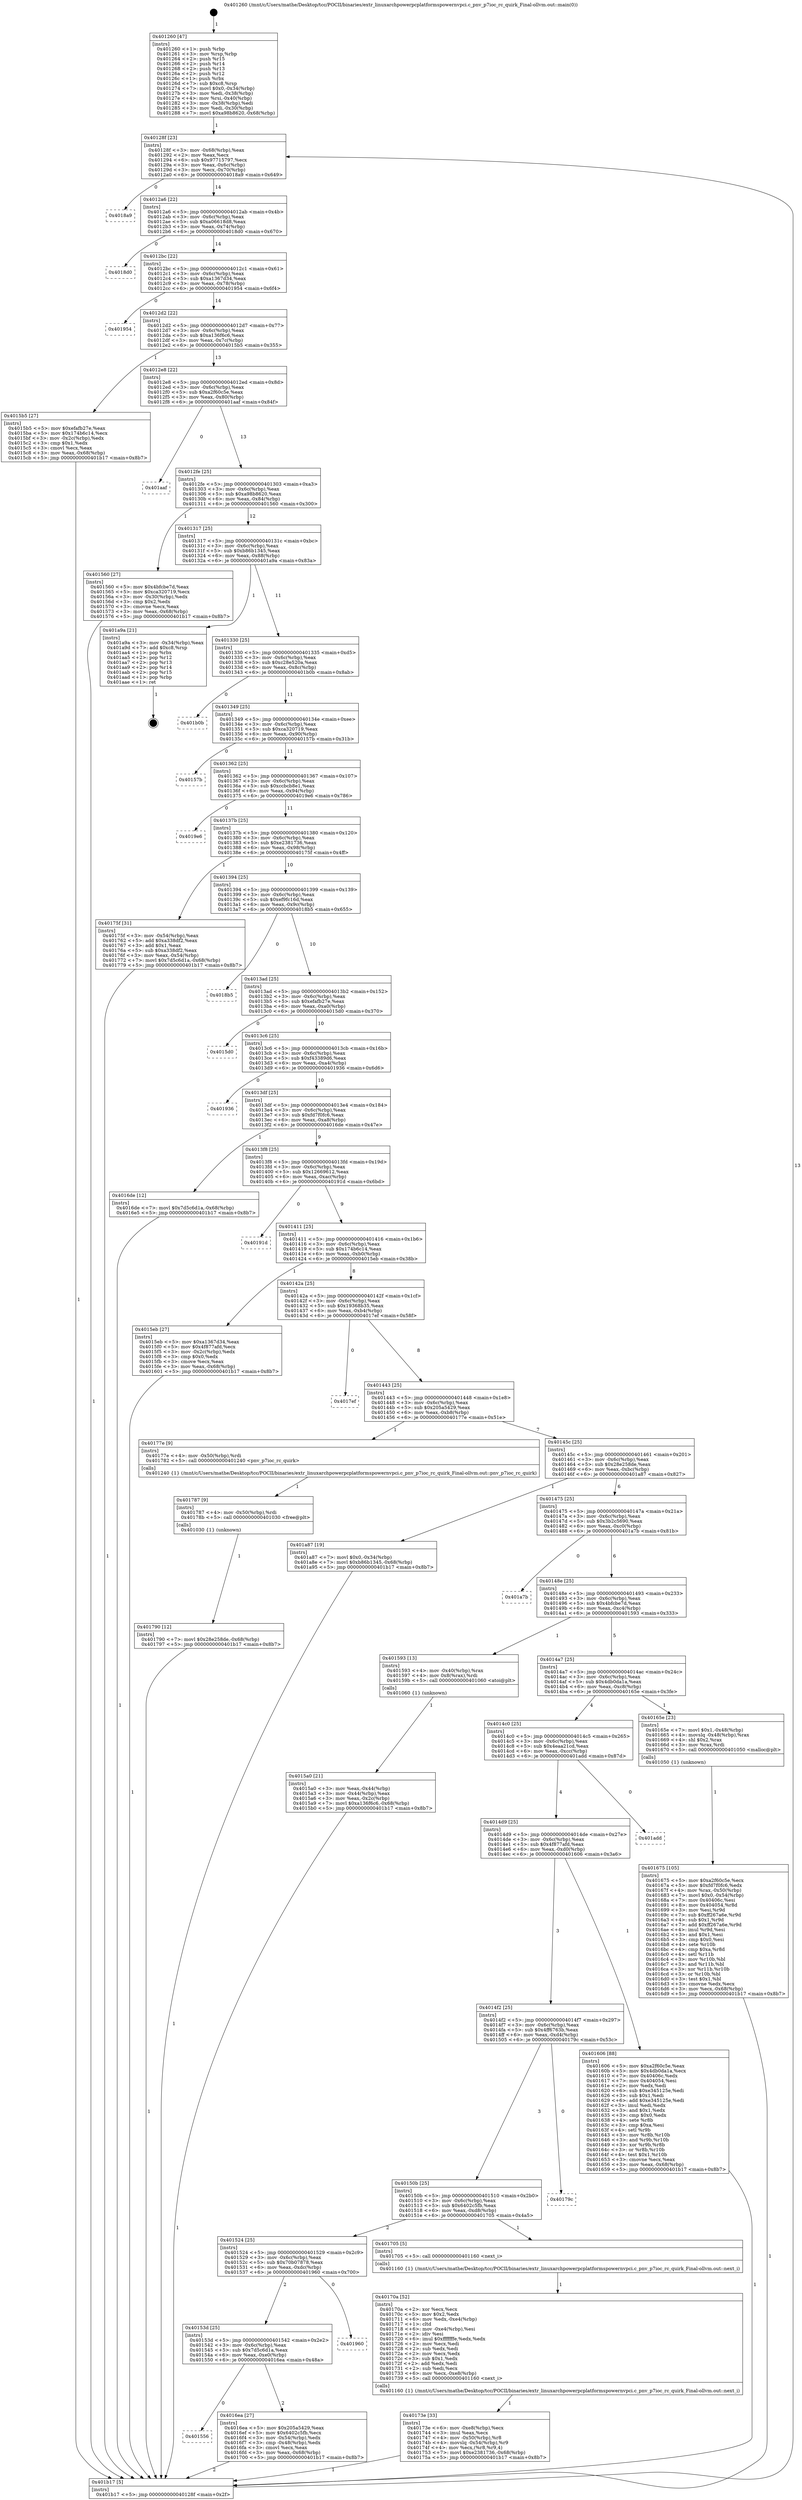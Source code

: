 digraph "0x401260" {
  label = "0x401260 (/mnt/c/Users/mathe/Desktop/tcc/POCII/binaries/extr_linuxarchpowerpcplatformspowernvpci.c_pnv_p7ioc_rc_quirk_Final-ollvm.out::main(0))"
  labelloc = "t"
  node[shape=record]

  Entry [label="",width=0.3,height=0.3,shape=circle,fillcolor=black,style=filled]
  "0x40128f" [label="{
     0x40128f [23]\l
     | [instrs]\l
     &nbsp;&nbsp;0x40128f \<+3\>: mov -0x68(%rbp),%eax\l
     &nbsp;&nbsp;0x401292 \<+2\>: mov %eax,%ecx\l
     &nbsp;&nbsp;0x401294 \<+6\>: sub $0x97715797,%ecx\l
     &nbsp;&nbsp;0x40129a \<+3\>: mov %eax,-0x6c(%rbp)\l
     &nbsp;&nbsp;0x40129d \<+3\>: mov %ecx,-0x70(%rbp)\l
     &nbsp;&nbsp;0x4012a0 \<+6\>: je 00000000004018a9 \<main+0x649\>\l
  }"]
  "0x4018a9" [label="{
     0x4018a9\l
  }", style=dashed]
  "0x4012a6" [label="{
     0x4012a6 [22]\l
     | [instrs]\l
     &nbsp;&nbsp;0x4012a6 \<+5\>: jmp 00000000004012ab \<main+0x4b\>\l
     &nbsp;&nbsp;0x4012ab \<+3\>: mov -0x6c(%rbp),%eax\l
     &nbsp;&nbsp;0x4012ae \<+5\>: sub $0xa06618d8,%eax\l
     &nbsp;&nbsp;0x4012b3 \<+3\>: mov %eax,-0x74(%rbp)\l
     &nbsp;&nbsp;0x4012b6 \<+6\>: je 00000000004018d0 \<main+0x670\>\l
  }"]
  Exit [label="",width=0.3,height=0.3,shape=circle,fillcolor=black,style=filled,peripheries=2]
  "0x4018d0" [label="{
     0x4018d0\l
  }", style=dashed]
  "0x4012bc" [label="{
     0x4012bc [22]\l
     | [instrs]\l
     &nbsp;&nbsp;0x4012bc \<+5\>: jmp 00000000004012c1 \<main+0x61\>\l
     &nbsp;&nbsp;0x4012c1 \<+3\>: mov -0x6c(%rbp),%eax\l
     &nbsp;&nbsp;0x4012c4 \<+5\>: sub $0xa1367d34,%eax\l
     &nbsp;&nbsp;0x4012c9 \<+3\>: mov %eax,-0x78(%rbp)\l
     &nbsp;&nbsp;0x4012cc \<+6\>: je 0000000000401954 \<main+0x6f4\>\l
  }"]
  "0x401790" [label="{
     0x401790 [12]\l
     | [instrs]\l
     &nbsp;&nbsp;0x401790 \<+7\>: movl $0x28e258de,-0x68(%rbp)\l
     &nbsp;&nbsp;0x401797 \<+5\>: jmp 0000000000401b17 \<main+0x8b7\>\l
  }"]
  "0x401954" [label="{
     0x401954\l
  }", style=dashed]
  "0x4012d2" [label="{
     0x4012d2 [22]\l
     | [instrs]\l
     &nbsp;&nbsp;0x4012d2 \<+5\>: jmp 00000000004012d7 \<main+0x77\>\l
     &nbsp;&nbsp;0x4012d7 \<+3\>: mov -0x6c(%rbp),%eax\l
     &nbsp;&nbsp;0x4012da \<+5\>: sub $0xa136f6c6,%eax\l
     &nbsp;&nbsp;0x4012df \<+3\>: mov %eax,-0x7c(%rbp)\l
     &nbsp;&nbsp;0x4012e2 \<+6\>: je 00000000004015b5 \<main+0x355\>\l
  }"]
  "0x401787" [label="{
     0x401787 [9]\l
     | [instrs]\l
     &nbsp;&nbsp;0x401787 \<+4\>: mov -0x50(%rbp),%rdi\l
     &nbsp;&nbsp;0x40178b \<+5\>: call 0000000000401030 \<free@plt\>\l
     | [calls]\l
     &nbsp;&nbsp;0x401030 \{1\} (unknown)\l
  }"]
  "0x4015b5" [label="{
     0x4015b5 [27]\l
     | [instrs]\l
     &nbsp;&nbsp;0x4015b5 \<+5\>: mov $0xefafb27e,%eax\l
     &nbsp;&nbsp;0x4015ba \<+5\>: mov $0x174b6c14,%ecx\l
     &nbsp;&nbsp;0x4015bf \<+3\>: mov -0x2c(%rbp),%edx\l
     &nbsp;&nbsp;0x4015c2 \<+3\>: cmp $0x1,%edx\l
     &nbsp;&nbsp;0x4015c5 \<+3\>: cmovl %ecx,%eax\l
     &nbsp;&nbsp;0x4015c8 \<+3\>: mov %eax,-0x68(%rbp)\l
     &nbsp;&nbsp;0x4015cb \<+5\>: jmp 0000000000401b17 \<main+0x8b7\>\l
  }"]
  "0x4012e8" [label="{
     0x4012e8 [22]\l
     | [instrs]\l
     &nbsp;&nbsp;0x4012e8 \<+5\>: jmp 00000000004012ed \<main+0x8d\>\l
     &nbsp;&nbsp;0x4012ed \<+3\>: mov -0x6c(%rbp),%eax\l
     &nbsp;&nbsp;0x4012f0 \<+5\>: sub $0xa2f60c5e,%eax\l
     &nbsp;&nbsp;0x4012f5 \<+3\>: mov %eax,-0x80(%rbp)\l
     &nbsp;&nbsp;0x4012f8 \<+6\>: je 0000000000401aaf \<main+0x84f\>\l
  }"]
  "0x40173e" [label="{
     0x40173e [33]\l
     | [instrs]\l
     &nbsp;&nbsp;0x40173e \<+6\>: mov -0xe8(%rbp),%ecx\l
     &nbsp;&nbsp;0x401744 \<+3\>: imul %eax,%ecx\l
     &nbsp;&nbsp;0x401747 \<+4\>: mov -0x50(%rbp),%r8\l
     &nbsp;&nbsp;0x40174b \<+4\>: movslq -0x54(%rbp),%r9\l
     &nbsp;&nbsp;0x40174f \<+4\>: mov %ecx,(%r8,%r9,4)\l
     &nbsp;&nbsp;0x401753 \<+7\>: movl $0xe2381736,-0x68(%rbp)\l
     &nbsp;&nbsp;0x40175a \<+5\>: jmp 0000000000401b17 \<main+0x8b7\>\l
  }"]
  "0x401aaf" [label="{
     0x401aaf\l
  }", style=dashed]
  "0x4012fe" [label="{
     0x4012fe [25]\l
     | [instrs]\l
     &nbsp;&nbsp;0x4012fe \<+5\>: jmp 0000000000401303 \<main+0xa3\>\l
     &nbsp;&nbsp;0x401303 \<+3\>: mov -0x6c(%rbp),%eax\l
     &nbsp;&nbsp;0x401306 \<+5\>: sub $0xa98b8620,%eax\l
     &nbsp;&nbsp;0x40130b \<+6\>: mov %eax,-0x84(%rbp)\l
     &nbsp;&nbsp;0x401311 \<+6\>: je 0000000000401560 \<main+0x300\>\l
  }"]
  "0x40170a" [label="{
     0x40170a [52]\l
     | [instrs]\l
     &nbsp;&nbsp;0x40170a \<+2\>: xor %ecx,%ecx\l
     &nbsp;&nbsp;0x40170c \<+5\>: mov $0x2,%edx\l
     &nbsp;&nbsp;0x401711 \<+6\>: mov %edx,-0xe4(%rbp)\l
     &nbsp;&nbsp;0x401717 \<+1\>: cltd\l
     &nbsp;&nbsp;0x401718 \<+6\>: mov -0xe4(%rbp),%esi\l
     &nbsp;&nbsp;0x40171e \<+2\>: idiv %esi\l
     &nbsp;&nbsp;0x401720 \<+6\>: imul $0xfffffffe,%edx,%edx\l
     &nbsp;&nbsp;0x401726 \<+2\>: mov %ecx,%edi\l
     &nbsp;&nbsp;0x401728 \<+2\>: sub %edx,%edi\l
     &nbsp;&nbsp;0x40172a \<+2\>: mov %ecx,%edx\l
     &nbsp;&nbsp;0x40172c \<+3\>: sub $0x1,%edx\l
     &nbsp;&nbsp;0x40172f \<+2\>: add %edx,%edi\l
     &nbsp;&nbsp;0x401731 \<+2\>: sub %edi,%ecx\l
     &nbsp;&nbsp;0x401733 \<+6\>: mov %ecx,-0xe8(%rbp)\l
     &nbsp;&nbsp;0x401739 \<+5\>: call 0000000000401160 \<next_i\>\l
     | [calls]\l
     &nbsp;&nbsp;0x401160 \{1\} (/mnt/c/Users/mathe/Desktop/tcc/POCII/binaries/extr_linuxarchpowerpcplatformspowernvpci.c_pnv_p7ioc_rc_quirk_Final-ollvm.out::next_i)\l
  }"]
  "0x401560" [label="{
     0x401560 [27]\l
     | [instrs]\l
     &nbsp;&nbsp;0x401560 \<+5\>: mov $0x4bfcbe7d,%eax\l
     &nbsp;&nbsp;0x401565 \<+5\>: mov $0xca320719,%ecx\l
     &nbsp;&nbsp;0x40156a \<+3\>: mov -0x30(%rbp),%edx\l
     &nbsp;&nbsp;0x40156d \<+3\>: cmp $0x2,%edx\l
     &nbsp;&nbsp;0x401570 \<+3\>: cmovne %ecx,%eax\l
     &nbsp;&nbsp;0x401573 \<+3\>: mov %eax,-0x68(%rbp)\l
     &nbsp;&nbsp;0x401576 \<+5\>: jmp 0000000000401b17 \<main+0x8b7\>\l
  }"]
  "0x401317" [label="{
     0x401317 [25]\l
     | [instrs]\l
     &nbsp;&nbsp;0x401317 \<+5\>: jmp 000000000040131c \<main+0xbc\>\l
     &nbsp;&nbsp;0x40131c \<+3\>: mov -0x6c(%rbp),%eax\l
     &nbsp;&nbsp;0x40131f \<+5\>: sub $0xb86b1345,%eax\l
     &nbsp;&nbsp;0x401324 \<+6\>: mov %eax,-0x88(%rbp)\l
     &nbsp;&nbsp;0x40132a \<+6\>: je 0000000000401a9a \<main+0x83a\>\l
  }"]
  "0x401b17" [label="{
     0x401b17 [5]\l
     | [instrs]\l
     &nbsp;&nbsp;0x401b17 \<+5\>: jmp 000000000040128f \<main+0x2f\>\l
  }"]
  "0x401260" [label="{
     0x401260 [47]\l
     | [instrs]\l
     &nbsp;&nbsp;0x401260 \<+1\>: push %rbp\l
     &nbsp;&nbsp;0x401261 \<+3\>: mov %rsp,%rbp\l
     &nbsp;&nbsp;0x401264 \<+2\>: push %r15\l
     &nbsp;&nbsp;0x401266 \<+2\>: push %r14\l
     &nbsp;&nbsp;0x401268 \<+2\>: push %r13\l
     &nbsp;&nbsp;0x40126a \<+2\>: push %r12\l
     &nbsp;&nbsp;0x40126c \<+1\>: push %rbx\l
     &nbsp;&nbsp;0x40126d \<+7\>: sub $0xc8,%rsp\l
     &nbsp;&nbsp;0x401274 \<+7\>: movl $0x0,-0x34(%rbp)\l
     &nbsp;&nbsp;0x40127b \<+3\>: mov %edi,-0x38(%rbp)\l
     &nbsp;&nbsp;0x40127e \<+4\>: mov %rsi,-0x40(%rbp)\l
     &nbsp;&nbsp;0x401282 \<+3\>: mov -0x38(%rbp),%edi\l
     &nbsp;&nbsp;0x401285 \<+3\>: mov %edi,-0x30(%rbp)\l
     &nbsp;&nbsp;0x401288 \<+7\>: movl $0xa98b8620,-0x68(%rbp)\l
  }"]
  "0x401556" [label="{
     0x401556\l
  }", style=dashed]
  "0x401a9a" [label="{
     0x401a9a [21]\l
     | [instrs]\l
     &nbsp;&nbsp;0x401a9a \<+3\>: mov -0x34(%rbp),%eax\l
     &nbsp;&nbsp;0x401a9d \<+7\>: add $0xc8,%rsp\l
     &nbsp;&nbsp;0x401aa4 \<+1\>: pop %rbx\l
     &nbsp;&nbsp;0x401aa5 \<+2\>: pop %r12\l
     &nbsp;&nbsp;0x401aa7 \<+2\>: pop %r13\l
     &nbsp;&nbsp;0x401aa9 \<+2\>: pop %r14\l
     &nbsp;&nbsp;0x401aab \<+2\>: pop %r15\l
     &nbsp;&nbsp;0x401aad \<+1\>: pop %rbp\l
     &nbsp;&nbsp;0x401aae \<+1\>: ret\l
  }"]
  "0x401330" [label="{
     0x401330 [25]\l
     | [instrs]\l
     &nbsp;&nbsp;0x401330 \<+5\>: jmp 0000000000401335 \<main+0xd5\>\l
     &nbsp;&nbsp;0x401335 \<+3\>: mov -0x6c(%rbp),%eax\l
     &nbsp;&nbsp;0x401338 \<+5\>: sub $0xc28e520a,%eax\l
     &nbsp;&nbsp;0x40133d \<+6\>: mov %eax,-0x8c(%rbp)\l
     &nbsp;&nbsp;0x401343 \<+6\>: je 0000000000401b0b \<main+0x8ab\>\l
  }"]
  "0x4016ea" [label="{
     0x4016ea [27]\l
     | [instrs]\l
     &nbsp;&nbsp;0x4016ea \<+5\>: mov $0x205a5429,%eax\l
     &nbsp;&nbsp;0x4016ef \<+5\>: mov $0x6402c5fb,%ecx\l
     &nbsp;&nbsp;0x4016f4 \<+3\>: mov -0x54(%rbp),%edx\l
     &nbsp;&nbsp;0x4016f7 \<+3\>: cmp -0x48(%rbp),%edx\l
     &nbsp;&nbsp;0x4016fa \<+3\>: cmovl %ecx,%eax\l
     &nbsp;&nbsp;0x4016fd \<+3\>: mov %eax,-0x68(%rbp)\l
     &nbsp;&nbsp;0x401700 \<+5\>: jmp 0000000000401b17 \<main+0x8b7\>\l
  }"]
  "0x401b0b" [label="{
     0x401b0b\l
  }", style=dashed]
  "0x401349" [label="{
     0x401349 [25]\l
     | [instrs]\l
     &nbsp;&nbsp;0x401349 \<+5\>: jmp 000000000040134e \<main+0xee\>\l
     &nbsp;&nbsp;0x40134e \<+3\>: mov -0x6c(%rbp),%eax\l
     &nbsp;&nbsp;0x401351 \<+5\>: sub $0xca320719,%eax\l
     &nbsp;&nbsp;0x401356 \<+6\>: mov %eax,-0x90(%rbp)\l
     &nbsp;&nbsp;0x40135c \<+6\>: je 000000000040157b \<main+0x31b\>\l
  }"]
  "0x40153d" [label="{
     0x40153d [25]\l
     | [instrs]\l
     &nbsp;&nbsp;0x40153d \<+5\>: jmp 0000000000401542 \<main+0x2e2\>\l
     &nbsp;&nbsp;0x401542 \<+3\>: mov -0x6c(%rbp),%eax\l
     &nbsp;&nbsp;0x401545 \<+5\>: sub $0x7d5c6d1a,%eax\l
     &nbsp;&nbsp;0x40154a \<+6\>: mov %eax,-0xe0(%rbp)\l
     &nbsp;&nbsp;0x401550 \<+6\>: je 00000000004016ea \<main+0x48a\>\l
  }"]
  "0x40157b" [label="{
     0x40157b\l
  }", style=dashed]
  "0x401362" [label="{
     0x401362 [25]\l
     | [instrs]\l
     &nbsp;&nbsp;0x401362 \<+5\>: jmp 0000000000401367 \<main+0x107\>\l
     &nbsp;&nbsp;0x401367 \<+3\>: mov -0x6c(%rbp),%eax\l
     &nbsp;&nbsp;0x40136a \<+5\>: sub $0xccbcb8e1,%eax\l
     &nbsp;&nbsp;0x40136f \<+6\>: mov %eax,-0x94(%rbp)\l
     &nbsp;&nbsp;0x401375 \<+6\>: je 00000000004019e6 \<main+0x786\>\l
  }"]
  "0x401960" [label="{
     0x401960\l
  }", style=dashed]
  "0x4019e6" [label="{
     0x4019e6\l
  }", style=dashed]
  "0x40137b" [label="{
     0x40137b [25]\l
     | [instrs]\l
     &nbsp;&nbsp;0x40137b \<+5\>: jmp 0000000000401380 \<main+0x120\>\l
     &nbsp;&nbsp;0x401380 \<+3\>: mov -0x6c(%rbp),%eax\l
     &nbsp;&nbsp;0x401383 \<+5\>: sub $0xe2381736,%eax\l
     &nbsp;&nbsp;0x401388 \<+6\>: mov %eax,-0x98(%rbp)\l
     &nbsp;&nbsp;0x40138e \<+6\>: je 000000000040175f \<main+0x4ff\>\l
  }"]
  "0x401524" [label="{
     0x401524 [25]\l
     | [instrs]\l
     &nbsp;&nbsp;0x401524 \<+5\>: jmp 0000000000401529 \<main+0x2c9\>\l
     &nbsp;&nbsp;0x401529 \<+3\>: mov -0x6c(%rbp),%eax\l
     &nbsp;&nbsp;0x40152c \<+5\>: sub $0x70b07878,%eax\l
     &nbsp;&nbsp;0x401531 \<+6\>: mov %eax,-0xdc(%rbp)\l
     &nbsp;&nbsp;0x401537 \<+6\>: je 0000000000401960 \<main+0x700\>\l
  }"]
  "0x40175f" [label="{
     0x40175f [31]\l
     | [instrs]\l
     &nbsp;&nbsp;0x40175f \<+3\>: mov -0x54(%rbp),%eax\l
     &nbsp;&nbsp;0x401762 \<+5\>: add $0xa338df2,%eax\l
     &nbsp;&nbsp;0x401767 \<+3\>: add $0x1,%eax\l
     &nbsp;&nbsp;0x40176a \<+5\>: sub $0xa338df2,%eax\l
     &nbsp;&nbsp;0x40176f \<+3\>: mov %eax,-0x54(%rbp)\l
     &nbsp;&nbsp;0x401772 \<+7\>: movl $0x7d5c6d1a,-0x68(%rbp)\l
     &nbsp;&nbsp;0x401779 \<+5\>: jmp 0000000000401b17 \<main+0x8b7\>\l
  }"]
  "0x401394" [label="{
     0x401394 [25]\l
     | [instrs]\l
     &nbsp;&nbsp;0x401394 \<+5\>: jmp 0000000000401399 \<main+0x139\>\l
     &nbsp;&nbsp;0x401399 \<+3\>: mov -0x6c(%rbp),%eax\l
     &nbsp;&nbsp;0x40139c \<+5\>: sub $0xef9fc16d,%eax\l
     &nbsp;&nbsp;0x4013a1 \<+6\>: mov %eax,-0x9c(%rbp)\l
     &nbsp;&nbsp;0x4013a7 \<+6\>: je 00000000004018b5 \<main+0x655\>\l
  }"]
  "0x401705" [label="{
     0x401705 [5]\l
     | [instrs]\l
     &nbsp;&nbsp;0x401705 \<+5\>: call 0000000000401160 \<next_i\>\l
     | [calls]\l
     &nbsp;&nbsp;0x401160 \{1\} (/mnt/c/Users/mathe/Desktop/tcc/POCII/binaries/extr_linuxarchpowerpcplatformspowernvpci.c_pnv_p7ioc_rc_quirk_Final-ollvm.out::next_i)\l
  }"]
  "0x4018b5" [label="{
     0x4018b5\l
  }", style=dashed]
  "0x4013ad" [label="{
     0x4013ad [25]\l
     | [instrs]\l
     &nbsp;&nbsp;0x4013ad \<+5\>: jmp 00000000004013b2 \<main+0x152\>\l
     &nbsp;&nbsp;0x4013b2 \<+3\>: mov -0x6c(%rbp),%eax\l
     &nbsp;&nbsp;0x4013b5 \<+5\>: sub $0xefafb27e,%eax\l
     &nbsp;&nbsp;0x4013ba \<+6\>: mov %eax,-0xa0(%rbp)\l
     &nbsp;&nbsp;0x4013c0 \<+6\>: je 00000000004015d0 \<main+0x370\>\l
  }"]
  "0x40150b" [label="{
     0x40150b [25]\l
     | [instrs]\l
     &nbsp;&nbsp;0x40150b \<+5\>: jmp 0000000000401510 \<main+0x2b0\>\l
     &nbsp;&nbsp;0x401510 \<+3\>: mov -0x6c(%rbp),%eax\l
     &nbsp;&nbsp;0x401513 \<+5\>: sub $0x6402c5fb,%eax\l
     &nbsp;&nbsp;0x401518 \<+6\>: mov %eax,-0xd8(%rbp)\l
     &nbsp;&nbsp;0x40151e \<+6\>: je 0000000000401705 \<main+0x4a5\>\l
  }"]
  "0x4015d0" [label="{
     0x4015d0\l
  }", style=dashed]
  "0x4013c6" [label="{
     0x4013c6 [25]\l
     | [instrs]\l
     &nbsp;&nbsp;0x4013c6 \<+5\>: jmp 00000000004013cb \<main+0x16b\>\l
     &nbsp;&nbsp;0x4013cb \<+3\>: mov -0x6c(%rbp),%eax\l
     &nbsp;&nbsp;0x4013ce \<+5\>: sub $0xf43389d6,%eax\l
     &nbsp;&nbsp;0x4013d3 \<+6\>: mov %eax,-0xa4(%rbp)\l
     &nbsp;&nbsp;0x4013d9 \<+6\>: je 0000000000401936 \<main+0x6d6\>\l
  }"]
  "0x40179c" [label="{
     0x40179c\l
  }", style=dashed]
  "0x401936" [label="{
     0x401936\l
  }", style=dashed]
  "0x4013df" [label="{
     0x4013df [25]\l
     | [instrs]\l
     &nbsp;&nbsp;0x4013df \<+5\>: jmp 00000000004013e4 \<main+0x184\>\l
     &nbsp;&nbsp;0x4013e4 \<+3\>: mov -0x6c(%rbp),%eax\l
     &nbsp;&nbsp;0x4013e7 \<+5\>: sub $0xfd7f0fc6,%eax\l
     &nbsp;&nbsp;0x4013ec \<+6\>: mov %eax,-0xa8(%rbp)\l
     &nbsp;&nbsp;0x4013f2 \<+6\>: je 00000000004016de \<main+0x47e\>\l
  }"]
  "0x401675" [label="{
     0x401675 [105]\l
     | [instrs]\l
     &nbsp;&nbsp;0x401675 \<+5\>: mov $0xa2f60c5e,%ecx\l
     &nbsp;&nbsp;0x40167a \<+5\>: mov $0xfd7f0fc6,%edx\l
     &nbsp;&nbsp;0x40167f \<+4\>: mov %rax,-0x50(%rbp)\l
     &nbsp;&nbsp;0x401683 \<+7\>: movl $0x0,-0x54(%rbp)\l
     &nbsp;&nbsp;0x40168a \<+7\>: mov 0x40406c,%esi\l
     &nbsp;&nbsp;0x401691 \<+8\>: mov 0x404054,%r8d\l
     &nbsp;&nbsp;0x401699 \<+3\>: mov %esi,%r9d\l
     &nbsp;&nbsp;0x40169c \<+7\>: sub $0xff267a6e,%r9d\l
     &nbsp;&nbsp;0x4016a3 \<+4\>: sub $0x1,%r9d\l
     &nbsp;&nbsp;0x4016a7 \<+7\>: add $0xff267a6e,%r9d\l
     &nbsp;&nbsp;0x4016ae \<+4\>: imul %r9d,%esi\l
     &nbsp;&nbsp;0x4016b2 \<+3\>: and $0x1,%esi\l
     &nbsp;&nbsp;0x4016b5 \<+3\>: cmp $0x0,%esi\l
     &nbsp;&nbsp;0x4016b8 \<+4\>: sete %r10b\l
     &nbsp;&nbsp;0x4016bc \<+4\>: cmp $0xa,%r8d\l
     &nbsp;&nbsp;0x4016c0 \<+4\>: setl %r11b\l
     &nbsp;&nbsp;0x4016c4 \<+3\>: mov %r10b,%bl\l
     &nbsp;&nbsp;0x4016c7 \<+3\>: and %r11b,%bl\l
     &nbsp;&nbsp;0x4016ca \<+3\>: xor %r11b,%r10b\l
     &nbsp;&nbsp;0x4016cd \<+3\>: or %r10b,%bl\l
     &nbsp;&nbsp;0x4016d0 \<+3\>: test $0x1,%bl\l
     &nbsp;&nbsp;0x4016d3 \<+3\>: cmovne %edx,%ecx\l
     &nbsp;&nbsp;0x4016d6 \<+3\>: mov %ecx,-0x68(%rbp)\l
     &nbsp;&nbsp;0x4016d9 \<+5\>: jmp 0000000000401b17 \<main+0x8b7\>\l
  }"]
  "0x4016de" [label="{
     0x4016de [12]\l
     | [instrs]\l
     &nbsp;&nbsp;0x4016de \<+7\>: movl $0x7d5c6d1a,-0x68(%rbp)\l
     &nbsp;&nbsp;0x4016e5 \<+5\>: jmp 0000000000401b17 \<main+0x8b7\>\l
  }"]
  "0x4013f8" [label="{
     0x4013f8 [25]\l
     | [instrs]\l
     &nbsp;&nbsp;0x4013f8 \<+5\>: jmp 00000000004013fd \<main+0x19d\>\l
     &nbsp;&nbsp;0x4013fd \<+3\>: mov -0x6c(%rbp),%eax\l
     &nbsp;&nbsp;0x401400 \<+5\>: sub $0x12669612,%eax\l
     &nbsp;&nbsp;0x401405 \<+6\>: mov %eax,-0xac(%rbp)\l
     &nbsp;&nbsp;0x40140b \<+6\>: je 000000000040191d \<main+0x6bd\>\l
  }"]
  "0x4014f2" [label="{
     0x4014f2 [25]\l
     | [instrs]\l
     &nbsp;&nbsp;0x4014f2 \<+5\>: jmp 00000000004014f7 \<main+0x297\>\l
     &nbsp;&nbsp;0x4014f7 \<+3\>: mov -0x6c(%rbp),%eax\l
     &nbsp;&nbsp;0x4014fa \<+5\>: sub $0x4ff6763b,%eax\l
     &nbsp;&nbsp;0x4014ff \<+6\>: mov %eax,-0xd4(%rbp)\l
     &nbsp;&nbsp;0x401505 \<+6\>: je 000000000040179c \<main+0x53c\>\l
  }"]
  "0x40191d" [label="{
     0x40191d\l
  }", style=dashed]
  "0x401411" [label="{
     0x401411 [25]\l
     | [instrs]\l
     &nbsp;&nbsp;0x401411 \<+5\>: jmp 0000000000401416 \<main+0x1b6\>\l
     &nbsp;&nbsp;0x401416 \<+3\>: mov -0x6c(%rbp),%eax\l
     &nbsp;&nbsp;0x401419 \<+5\>: sub $0x174b6c14,%eax\l
     &nbsp;&nbsp;0x40141e \<+6\>: mov %eax,-0xb0(%rbp)\l
     &nbsp;&nbsp;0x401424 \<+6\>: je 00000000004015eb \<main+0x38b\>\l
  }"]
  "0x401606" [label="{
     0x401606 [88]\l
     | [instrs]\l
     &nbsp;&nbsp;0x401606 \<+5\>: mov $0xa2f60c5e,%eax\l
     &nbsp;&nbsp;0x40160b \<+5\>: mov $0x4db0da1a,%ecx\l
     &nbsp;&nbsp;0x401610 \<+7\>: mov 0x40406c,%edx\l
     &nbsp;&nbsp;0x401617 \<+7\>: mov 0x404054,%esi\l
     &nbsp;&nbsp;0x40161e \<+2\>: mov %edx,%edi\l
     &nbsp;&nbsp;0x401620 \<+6\>: sub $0xe345125e,%edi\l
     &nbsp;&nbsp;0x401626 \<+3\>: sub $0x1,%edi\l
     &nbsp;&nbsp;0x401629 \<+6\>: add $0xe345125e,%edi\l
     &nbsp;&nbsp;0x40162f \<+3\>: imul %edi,%edx\l
     &nbsp;&nbsp;0x401632 \<+3\>: and $0x1,%edx\l
     &nbsp;&nbsp;0x401635 \<+3\>: cmp $0x0,%edx\l
     &nbsp;&nbsp;0x401638 \<+4\>: sete %r8b\l
     &nbsp;&nbsp;0x40163c \<+3\>: cmp $0xa,%esi\l
     &nbsp;&nbsp;0x40163f \<+4\>: setl %r9b\l
     &nbsp;&nbsp;0x401643 \<+3\>: mov %r8b,%r10b\l
     &nbsp;&nbsp;0x401646 \<+3\>: and %r9b,%r10b\l
     &nbsp;&nbsp;0x401649 \<+3\>: xor %r9b,%r8b\l
     &nbsp;&nbsp;0x40164c \<+3\>: or %r8b,%r10b\l
     &nbsp;&nbsp;0x40164f \<+4\>: test $0x1,%r10b\l
     &nbsp;&nbsp;0x401653 \<+3\>: cmovne %ecx,%eax\l
     &nbsp;&nbsp;0x401656 \<+3\>: mov %eax,-0x68(%rbp)\l
     &nbsp;&nbsp;0x401659 \<+5\>: jmp 0000000000401b17 \<main+0x8b7\>\l
  }"]
  "0x4015eb" [label="{
     0x4015eb [27]\l
     | [instrs]\l
     &nbsp;&nbsp;0x4015eb \<+5\>: mov $0xa1367d34,%eax\l
     &nbsp;&nbsp;0x4015f0 \<+5\>: mov $0x4f877afd,%ecx\l
     &nbsp;&nbsp;0x4015f5 \<+3\>: mov -0x2c(%rbp),%edx\l
     &nbsp;&nbsp;0x4015f8 \<+3\>: cmp $0x0,%edx\l
     &nbsp;&nbsp;0x4015fb \<+3\>: cmove %ecx,%eax\l
     &nbsp;&nbsp;0x4015fe \<+3\>: mov %eax,-0x68(%rbp)\l
     &nbsp;&nbsp;0x401601 \<+5\>: jmp 0000000000401b17 \<main+0x8b7\>\l
  }"]
  "0x40142a" [label="{
     0x40142a [25]\l
     | [instrs]\l
     &nbsp;&nbsp;0x40142a \<+5\>: jmp 000000000040142f \<main+0x1cf\>\l
     &nbsp;&nbsp;0x40142f \<+3\>: mov -0x6c(%rbp),%eax\l
     &nbsp;&nbsp;0x401432 \<+5\>: sub $0x19368b35,%eax\l
     &nbsp;&nbsp;0x401437 \<+6\>: mov %eax,-0xb4(%rbp)\l
     &nbsp;&nbsp;0x40143d \<+6\>: je 00000000004017ef \<main+0x58f\>\l
  }"]
  "0x4014d9" [label="{
     0x4014d9 [25]\l
     | [instrs]\l
     &nbsp;&nbsp;0x4014d9 \<+5\>: jmp 00000000004014de \<main+0x27e\>\l
     &nbsp;&nbsp;0x4014de \<+3\>: mov -0x6c(%rbp),%eax\l
     &nbsp;&nbsp;0x4014e1 \<+5\>: sub $0x4f877afd,%eax\l
     &nbsp;&nbsp;0x4014e6 \<+6\>: mov %eax,-0xd0(%rbp)\l
     &nbsp;&nbsp;0x4014ec \<+6\>: je 0000000000401606 \<main+0x3a6\>\l
  }"]
  "0x4017ef" [label="{
     0x4017ef\l
  }", style=dashed]
  "0x401443" [label="{
     0x401443 [25]\l
     | [instrs]\l
     &nbsp;&nbsp;0x401443 \<+5\>: jmp 0000000000401448 \<main+0x1e8\>\l
     &nbsp;&nbsp;0x401448 \<+3\>: mov -0x6c(%rbp),%eax\l
     &nbsp;&nbsp;0x40144b \<+5\>: sub $0x205a5429,%eax\l
     &nbsp;&nbsp;0x401450 \<+6\>: mov %eax,-0xb8(%rbp)\l
     &nbsp;&nbsp;0x401456 \<+6\>: je 000000000040177e \<main+0x51e\>\l
  }"]
  "0x401add" [label="{
     0x401add\l
  }", style=dashed]
  "0x40177e" [label="{
     0x40177e [9]\l
     | [instrs]\l
     &nbsp;&nbsp;0x40177e \<+4\>: mov -0x50(%rbp),%rdi\l
     &nbsp;&nbsp;0x401782 \<+5\>: call 0000000000401240 \<pnv_p7ioc_rc_quirk\>\l
     | [calls]\l
     &nbsp;&nbsp;0x401240 \{1\} (/mnt/c/Users/mathe/Desktop/tcc/POCII/binaries/extr_linuxarchpowerpcplatformspowernvpci.c_pnv_p7ioc_rc_quirk_Final-ollvm.out::pnv_p7ioc_rc_quirk)\l
  }"]
  "0x40145c" [label="{
     0x40145c [25]\l
     | [instrs]\l
     &nbsp;&nbsp;0x40145c \<+5\>: jmp 0000000000401461 \<main+0x201\>\l
     &nbsp;&nbsp;0x401461 \<+3\>: mov -0x6c(%rbp),%eax\l
     &nbsp;&nbsp;0x401464 \<+5\>: sub $0x28e258de,%eax\l
     &nbsp;&nbsp;0x401469 \<+6\>: mov %eax,-0xbc(%rbp)\l
     &nbsp;&nbsp;0x40146f \<+6\>: je 0000000000401a87 \<main+0x827\>\l
  }"]
  "0x4014c0" [label="{
     0x4014c0 [25]\l
     | [instrs]\l
     &nbsp;&nbsp;0x4014c0 \<+5\>: jmp 00000000004014c5 \<main+0x265\>\l
     &nbsp;&nbsp;0x4014c5 \<+3\>: mov -0x6c(%rbp),%eax\l
     &nbsp;&nbsp;0x4014c8 \<+5\>: sub $0x4eaa21cd,%eax\l
     &nbsp;&nbsp;0x4014cd \<+6\>: mov %eax,-0xcc(%rbp)\l
     &nbsp;&nbsp;0x4014d3 \<+6\>: je 0000000000401add \<main+0x87d\>\l
  }"]
  "0x401a87" [label="{
     0x401a87 [19]\l
     | [instrs]\l
     &nbsp;&nbsp;0x401a87 \<+7\>: movl $0x0,-0x34(%rbp)\l
     &nbsp;&nbsp;0x401a8e \<+7\>: movl $0xb86b1345,-0x68(%rbp)\l
     &nbsp;&nbsp;0x401a95 \<+5\>: jmp 0000000000401b17 \<main+0x8b7\>\l
  }"]
  "0x401475" [label="{
     0x401475 [25]\l
     | [instrs]\l
     &nbsp;&nbsp;0x401475 \<+5\>: jmp 000000000040147a \<main+0x21a\>\l
     &nbsp;&nbsp;0x40147a \<+3\>: mov -0x6c(%rbp),%eax\l
     &nbsp;&nbsp;0x40147d \<+5\>: sub $0x3b2c5690,%eax\l
     &nbsp;&nbsp;0x401482 \<+6\>: mov %eax,-0xc0(%rbp)\l
     &nbsp;&nbsp;0x401488 \<+6\>: je 0000000000401a7b \<main+0x81b\>\l
  }"]
  "0x40165e" [label="{
     0x40165e [23]\l
     | [instrs]\l
     &nbsp;&nbsp;0x40165e \<+7\>: movl $0x1,-0x48(%rbp)\l
     &nbsp;&nbsp;0x401665 \<+4\>: movslq -0x48(%rbp),%rax\l
     &nbsp;&nbsp;0x401669 \<+4\>: shl $0x2,%rax\l
     &nbsp;&nbsp;0x40166d \<+3\>: mov %rax,%rdi\l
     &nbsp;&nbsp;0x401670 \<+5\>: call 0000000000401050 \<malloc@plt\>\l
     | [calls]\l
     &nbsp;&nbsp;0x401050 \{1\} (unknown)\l
  }"]
  "0x401a7b" [label="{
     0x401a7b\l
  }", style=dashed]
  "0x40148e" [label="{
     0x40148e [25]\l
     | [instrs]\l
     &nbsp;&nbsp;0x40148e \<+5\>: jmp 0000000000401493 \<main+0x233\>\l
     &nbsp;&nbsp;0x401493 \<+3\>: mov -0x6c(%rbp),%eax\l
     &nbsp;&nbsp;0x401496 \<+5\>: sub $0x4bfcbe7d,%eax\l
     &nbsp;&nbsp;0x40149b \<+6\>: mov %eax,-0xc4(%rbp)\l
     &nbsp;&nbsp;0x4014a1 \<+6\>: je 0000000000401593 \<main+0x333\>\l
  }"]
  "0x4015a0" [label="{
     0x4015a0 [21]\l
     | [instrs]\l
     &nbsp;&nbsp;0x4015a0 \<+3\>: mov %eax,-0x44(%rbp)\l
     &nbsp;&nbsp;0x4015a3 \<+3\>: mov -0x44(%rbp),%eax\l
     &nbsp;&nbsp;0x4015a6 \<+3\>: mov %eax,-0x2c(%rbp)\l
     &nbsp;&nbsp;0x4015a9 \<+7\>: movl $0xa136f6c6,-0x68(%rbp)\l
     &nbsp;&nbsp;0x4015b0 \<+5\>: jmp 0000000000401b17 \<main+0x8b7\>\l
  }"]
  "0x401593" [label="{
     0x401593 [13]\l
     | [instrs]\l
     &nbsp;&nbsp;0x401593 \<+4\>: mov -0x40(%rbp),%rax\l
     &nbsp;&nbsp;0x401597 \<+4\>: mov 0x8(%rax),%rdi\l
     &nbsp;&nbsp;0x40159b \<+5\>: call 0000000000401060 \<atoi@plt\>\l
     | [calls]\l
     &nbsp;&nbsp;0x401060 \{1\} (unknown)\l
  }"]
  "0x4014a7" [label="{
     0x4014a7 [25]\l
     | [instrs]\l
     &nbsp;&nbsp;0x4014a7 \<+5\>: jmp 00000000004014ac \<main+0x24c\>\l
     &nbsp;&nbsp;0x4014ac \<+3\>: mov -0x6c(%rbp),%eax\l
     &nbsp;&nbsp;0x4014af \<+5\>: sub $0x4db0da1a,%eax\l
     &nbsp;&nbsp;0x4014b4 \<+6\>: mov %eax,-0xc8(%rbp)\l
     &nbsp;&nbsp;0x4014ba \<+6\>: je 000000000040165e \<main+0x3fe\>\l
  }"]
  Entry -> "0x401260" [label=" 1"]
  "0x40128f" -> "0x4018a9" [label=" 0"]
  "0x40128f" -> "0x4012a6" [label=" 14"]
  "0x401a9a" -> Exit [label=" 1"]
  "0x4012a6" -> "0x4018d0" [label=" 0"]
  "0x4012a6" -> "0x4012bc" [label=" 14"]
  "0x401a87" -> "0x401b17" [label=" 1"]
  "0x4012bc" -> "0x401954" [label=" 0"]
  "0x4012bc" -> "0x4012d2" [label=" 14"]
  "0x401790" -> "0x401b17" [label=" 1"]
  "0x4012d2" -> "0x4015b5" [label=" 1"]
  "0x4012d2" -> "0x4012e8" [label=" 13"]
  "0x401787" -> "0x401790" [label=" 1"]
  "0x4012e8" -> "0x401aaf" [label=" 0"]
  "0x4012e8" -> "0x4012fe" [label=" 13"]
  "0x40177e" -> "0x401787" [label=" 1"]
  "0x4012fe" -> "0x401560" [label=" 1"]
  "0x4012fe" -> "0x401317" [label=" 12"]
  "0x401560" -> "0x401b17" [label=" 1"]
  "0x401260" -> "0x40128f" [label=" 1"]
  "0x401b17" -> "0x40128f" [label=" 13"]
  "0x40175f" -> "0x401b17" [label=" 1"]
  "0x401317" -> "0x401a9a" [label=" 1"]
  "0x401317" -> "0x401330" [label=" 11"]
  "0x40173e" -> "0x401b17" [label=" 1"]
  "0x401330" -> "0x401b0b" [label=" 0"]
  "0x401330" -> "0x401349" [label=" 11"]
  "0x40170a" -> "0x40173e" [label=" 1"]
  "0x401349" -> "0x40157b" [label=" 0"]
  "0x401349" -> "0x401362" [label=" 11"]
  "0x4016ea" -> "0x401b17" [label=" 2"]
  "0x401362" -> "0x4019e6" [label=" 0"]
  "0x401362" -> "0x40137b" [label=" 11"]
  "0x40153d" -> "0x401556" [label=" 0"]
  "0x40137b" -> "0x40175f" [label=" 1"]
  "0x40137b" -> "0x401394" [label=" 10"]
  "0x401705" -> "0x40170a" [label=" 1"]
  "0x401394" -> "0x4018b5" [label=" 0"]
  "0x401394" -> "0x4013ad" [label=" 10"]
  "0x401524" -> "0x40153d" [label=" 2"]
  "0x4013ad" -> "0x4015d0" [label=" 0"]
  "0x4013ad" -> "0x4013c6" [label=" 10"]
  "0x40153d" -> "0x4016ea" [label=" 2"]
  "0x4013c6" -> "0x401936" [label=" 0"]
  "0x4013c6" -> "0x4013df" [label=" 10"]
  "0x40150b" -> "0x401524" [label=" 2"]
  "0x4013df" -> "0x4016de" [label=" 1"]
  "0x4013df" -> "0x4013f8" [label=" 9"]
  "0x401524" -> "0x401960" [label=" 0"]
  "0x4013f8" -> "0x40191d" [label=" 0"]
  "0x4013f8" -> "0x401411" [label=" 9"]
  "0x4014f2" -> "0x40150b" [label=" 3"]
  "0x401411" -> "0x4015eb" [label=" 1"]
  "0x401411" -> "0x40142a" [label=" 8"]
  "0x4014f2" -> "0x40179c" [label=" 0"]
  "0x40142a" -> "0x4017ef" [label=" 0"]
  "0x40142a" -> "0x401443" [label=" 8"]
  "0x4016de" -> "0x401b17" [label=" 1"]
  "0x401443" -> "0x40177e" [label=" 1"]
  "0x401443" -> "0x40145c" [label=" 7"]
  "0x401675" -> "0x401b17" [label=" 1"]
  "0x40145c" -> "0x401a87" [label=" 1"]
  "0x40145c" -> "0x401475" [label=" 6"]
  "0x401606" -> "0x401b17" [label=" 1"]
  "0x401475" -> "0x401a7b" [label=" 0"]
  "0x401475" -> "0x40148e" [label=" 6"]
  "0x4014d9" -> "0x4014f2" [label=" 3"]
  "0x40148e" -> "0x401593" [label=" 1"]
  "0x40148e" -> "0x4014a7" [label=" 5"]
  "0x401593" -> "0x4015a0" [label=" 1"]
  "0x4015a0" -> "0x401b17" [label=" 1"]
  "0x4015b5" -> "0x401b17" [label=" 1"]
  "0x4015eb" -> "0x401b17" [label=" 1"]
  "0x4014d9" -> "0x401606" [label=" 1"]
  "0x4014a7" -> "0x40165e" [label=" 1"]
  "0x4014a7" -> "0x4014c0" [label=" 4"]
  "0x40165e" -> "0x401675" [label=" 1"]
  "0x4014c0" -> "0x401add" [label=" 0"]
  "0x4014c0" -> "0x4014d9" [label=" 4"]
  "0x40150b" -> "0x401705" [label=" 1"]
}

